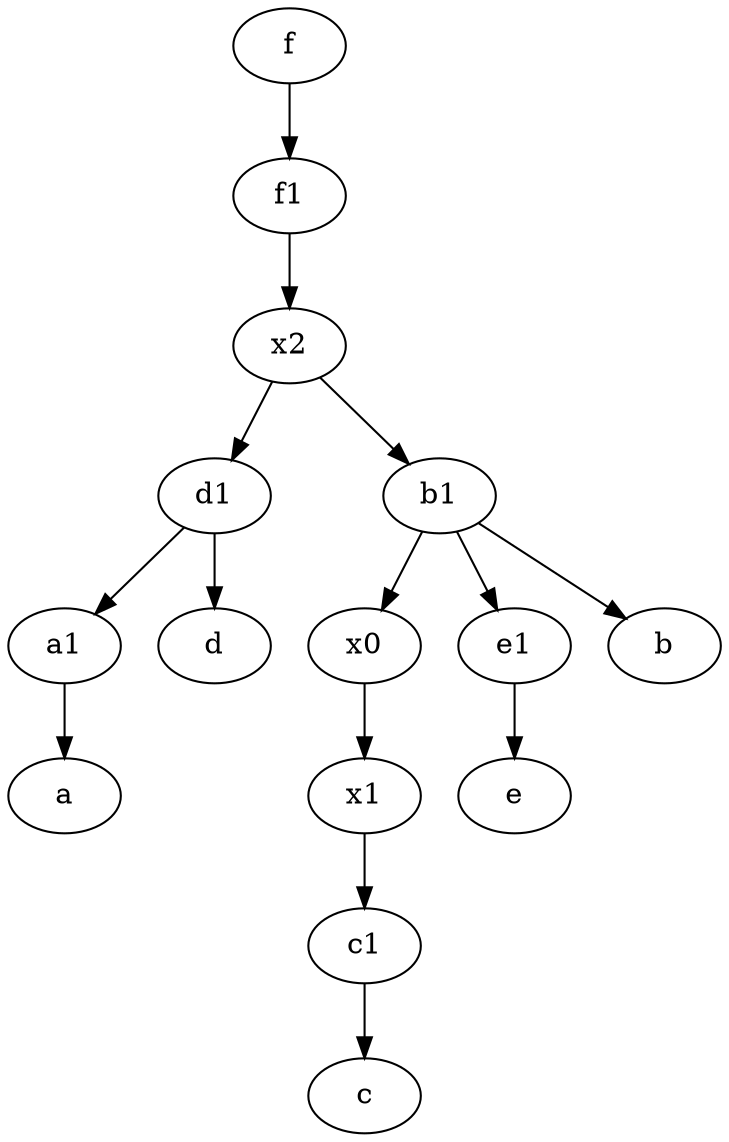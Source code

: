 digraph  {
	x0;
	x1;
	f1;
	c1 [pos="30,15!"];
	d1 [pos="25,30!"];
	a1 [pos="40,15!"];
	x2;
	e1 [pos="25,45!"];
	b1 [pos="45,20!"];
	f [pos="15,45!"];
	f -> f1;
	b1 -> e1;
	b1 -> b;
	x2 -> b1;
	d1 -> a1;
	b1 -> x0;
	d1 -> d;
	x0 -> x1;
	x1 -> c1;
	f1 -> x2;
	c1 -> c;
	x2 -> d1;
	e1 -> e;
	a1 -> a;

	}